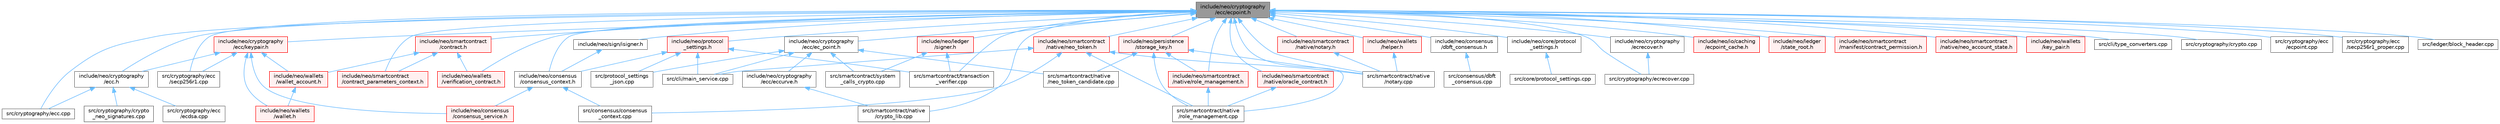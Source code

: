 digraph "include/neo/cryptography/ecc/ecpoint.h"
{
 // LATEX_PDF_SIZE
  bgcolor="transparent";
  edge [fontname=Helvetica,fontsize=10,labelfontname=Helvetica,labelfontsize=10];
  node [fontname=Helvetica,fontsize=10,shape=box,height=0.2,width=0.4];
  Node1 [id="Node000001",label="include/neo/cryptography\l/ecc/ecpoint.h",height=0.2,width=0.4,color="gray40", fillcolor="grey60", style="filled", fontcolor="black",tooltip=" "];
  Node1 -> Node2 [id="edge1_Node000001_Node000002",dir="back",color="steelblue1",style="solid",tooltip=" "];
  Node2 [id="Node000002",label="include/neo/consensus\l/consensus_context.h",height=0.2,width=0.4,color="grey40", fillcolor="white", style="filled",URL="$consensus__context_8h.html",tooltip=" "];
  Node2 -> Node3 [id="edge2_Node000002_Node000003",dir="back",color="steelblue1",style="solid",tooltip=" "];
  Node3 [id="Node000003",label="include/neo/consensus\l/consensus_service.h",height=0.2,width=0.4,color="red", fillcolor="#FFF0F0", style="filled",URL="$consensus__service_8h.html",tooltip=" "];
  Node2 -> Node17 [id="edge3_Node000002_Node000017",dir="back",color="steelblue1",style="solid",tooltip=" "];
  Node17 [id="Node000017",label="src/consensus/consensus\l_context.cpp",height=0.2,width=0.4,color="grey40", fillcolor="white", style="filled",URL="$consensus__context_8cpp.html",tooltip=" "];
  Node1 -> Node18 [id="edge4_Node000001_Node000018",dir="back",color="steelblue1",style="solid",tooltip=" "];
  Node18 [id="Node000018",label="include/neo/consensus\l/dbft_consensus.h",height=0.2,width=0.4,color="grey40", fillcolor="white", style="filled",URL="$dbft__consensus_8h.html",tooltip=" "];
  Node18 -> Node19 [id="edge5_Node000018_Node000019",dir="back",color="steelblue1",style="solid",tooltip=" "];
  Node19 [id="Node000019",label="src/consensus/dbft\l_consensus.cpp",height=0.2,width=0.4,color="grey40", fillcolor="white", style="filled",URL="$dbft__consensus_8cpp.html",tooltip=" "];
  Node1 -> Node20 [id="edge6_Node000001_Node000020",dir="back",color="steelblue1",style="solid",tooltip=" "];
  Node20 [id="Node000020",label="include/neo/core/protocol\l_settings.h",height=0.2,width=0.4,color="grey40", fillcolor="white", style="filled",URL="$core_2protocol__settings_8h.html",tooltip=" "];
  Node20 -> Node21 [id="edge7_Node000020_Node000021",dir="back",color="steelblue1",style="solid",tooltip=" "];
  Node21 [id="Node000021",label="src/core/protocol_settings.cpp",height=0.2,width=0.4,color="grey40", fillcolor="white", style="filled",URL="$core_2protocol__settings_8cpp.html",tooltip=" "];
  Node1 -> Node22 [id="edge8_Node000001_Node000022",dir="back",color="steelblue1",style="solid",tooltip=" "];
  Node22 [id="Node000022",label="include/neo/cryptography\l/ecc.h",height=0.2,width=0.4,color="grey40", fillcolor="white", style="filled",URL="$ecc_8h.html",tooltip=" "];
  Node22 -> Node23 [id="edge9_Node000022_Node000023",dir="back",color="steelblue1",style="solid",tooltip=" "];
  Node23 [id="Node000023",label="src/cryptography/crypto\l_neo_signatures.cpp",height=0.2,width=0.4,color="grey40", fillcolor="white", style="filled",URL="$crypto__neo__signatures_8cpp.html",tooltip=" "];
  Node22 -> Node24 [id="edge10_Node000022_Node000024",dir="back",color="steelblue1",style="solid",tooltip=" "];
  Node24 [id="Node000024",label="src/cryptography/ecc.cpp",height=0.2,width=0.4,color="grey40", fillcolor="white", style="filled",URL="$ecc_8cpp.html",tooltip=" "];
  Node22 -> Node25 [id="edge11_Node000022_Node000025",dir="back",color="steelblue1",style="solid",tooltip=" "];
  Node25 [id="Node000025",label="src/cryptography/ecc\l/ecdsa.cpp",height=0.2,width=0.4,color="grey40", fillcolor="white", style="filled",URL="$ecdsa_8cpp.html",tooltip=" "];
  Node1 -> Node26 [id="edge12_Node000001_Node000026",dir="back",color="steelblue1",style="solid",tooltip=" "];
  Node26 [id="Node000026",label="include/neo/cryptography\l/ecc/ec_point.h",height=0.2,width=0.4,color="grey40", fillcolor="white", style="filled",URL="$ec__point_8h.html",tooltip=" "];
  Node26 -> Node27 [id="edge13_Node000026_Node000027",dir="back",color="steelblue1",style="solid",tooltip=" "];
  Node27 [id="Node000027",label="include/neo/cryptography\l/ecc/eccurve.h",height=0.2,width=0.4,color="grey40", fillcolor="white", style="filled",URL="$eccurve_8h.html",tooltip=" "];
  Node27 -> Node28 [id="edge14_Node000027_Node000028",dir="back",color="steelblue1",style="solid",tooltip=" "];
  Node28 [id="Node000028",label="src/smartcontract/native\l/crypto_lib.cpp",height=0.2,width=0.4,color="grey40", fillcolor="white", style="filled",URL="$crypto__lib_8cpp.html",tooltip=" "];
  Node26 -> Node29 [id="edge15_Node000026_Node000029",dir="back",color="steelblue1",style="solid",tooltip=" "];
  Node29 [id="Node000029",label="src/cli/main_service.cpp",height=0.2,width=0.4,color="grey40", fillcolor="white", style="filled",URL="$main__service_8cpp.html",tooltip=" "];
  Node26 -> Node30 [id="edge16_Node000026_Node000030",dir="back",color="steelblue1",style="solid",tooltip=" "];
  Node30 [id="Node000030",label="src/protocol_settings\l_json.cpp",height=0.2,width=0.4,color="grey40", fillcolor="white", style="filled",URL="$protocol__settings__json_8cpp.html",tooltip=" "];
  Node26 -> Node31 [id="edge17_Node000026_Node000031",dir="back",color="steelblue1",style="solid",tooltip=" "];
  Node31 [id="Node000031",label="src/smartcontract/native\l/neo_token_candidate.cpp",height=0.2,width=0.4,color="grey40", fillcolor="white", style="filled",URL="$neo__token__candidate_8cpp.html",tooltip=" "];
  Node26 -> Node32 [id="edge18_Node000026_Node000032",dir="back",color="steelblue1",style="solid",tooltip=" "];
  Node32 [id="Node000032",label="src/smartcontract/system\l_calls_crypto.cpp",height=0.2,width=0.4,color="grey40", fillcolor="white", style="filled",URL="$system__calls__crypto_8cpp.html",tooltip=" "];
  Node1 -> Node33 [id="edge19_Node000001_Node000033",dir="back",color="steelblue1",style="solid",tooltip=" "];
  Node33 [id="Node000033",label="include/neo/cryptography\l/ecc/keypair.h",height=0.2,width=0.4,color="red", fillcolor="#FFF0F0", style="filled",URL="$keypair_8h.html",tooltip=" "];
  Node33 -> Node3 [id="edge20_Node000033_Node000003",dir="back",color="steelblue1",style="solid",tooltip=" "];
  Node33 -> Node22 [id="edge21_Node000033_Node000022",dir="back",color="steelblue1",style="solid",tooltip=" "];
  Node33 -> Node34 [id="edge22_Node000033_Node000034",dir="back",color="steelblue1",style="solid",tooltip=" "];
  Node34 [id="Node000034",label="include/neo/wallets\l/wallet.h",height=0.2,width=0.4,color="red", fillcolor="#FFF0F0", style="filled",URL="$wallet_8h.html",tooltip=" "];
  Node33 -> Node63 [id="edge23_Node000033_Node000063",dir="back",color="steelblue1",style="solid",tooltip=" "];
  Node63 [id="Node000063",label="include/neo/wallets\l/wallet_account.h",height=0.2,width=0.4,color="red", fillcolor="#FFF0F0", style="filled",URL="$wallet__account_8h.html",tooltip=" "];
  Node63 -> Node34 [id="edge24_Node000063_Node000034",dir="back",color="steelblue1",style="solid",tooltip=" "];
  Node33 -> Node66 [id="edge25_Node000033_Node000066",dir="back",color="steelblue1",style="solid",tooltip=" "];
  Node66 [id="Node000066",label="src/cryptography/ecc\l/secp256r1.cpp",height=0.2,width=0.4,color="grey40", fillcolor="white", style="filled",URL="$secp256r1_8cpp.html",tooltip=" "];
  Node1 -> Node68 [id="edge26_Node000001_Node000068",dir="back",color="steelblue1",style="solid",tooltip=" "];
  Node68 [id="Node000068",label="include/neo/cryptography\l/ecrecover.h",height=0.2,width=0.4,color="grey40", fillcolor="white", style="filled",URL="$ecrecover_8h.html",tooltip=" "];
  Node68 -> Node69 [id="edge27_Node000068_Node000069",dir="back",color="steelblue1",style="solid",tooltip=" "];
  Node69 [id="Node000069",label="src/cryptography/ecrecover.cpp",height=0.2,width=0.4,color="grey40", fillcolor="white", style="filled",URL="$ecrecover_8cpp.html",tooltip=" "];
  Node1 -> Node70 [id="edge28_Node000001_Node000070",dir="back",color="steelblue1",style="solid",tooltip=" "];
  Node70 [id="Node000070",label="include/neo/io/caching\l/ecpoint_cache.h",height=0.2,width=0.4,color="red", fillcolor="#FFF0F0", style="filled",URL="$ecpoint__cache_8h.html",tooltip=" "];
  Node1 -> Node72 [id="edge29_Node000001_Node000072",dir="back",color="steelblue1",style="solid",tooltip=" "];
  Node72 [id="Node000072",label="include/neo/ledger\l/signer.h",height=0.2,width=0.4,color="red", fillcolor="#FFF0F0", style="filled",URL="$signer_8h.html",tooltip=" "];
  Node72 -> Node32 [id="edge30_Node000072_Node000032",dir="back",color="steelblue1",style="solid",tooltip=" "];
  Node72 -> Node195 [id="edge31_Node000072_Node000195",dir="back",color="steelblue1",style="solid",tooltip=" "];
  Node195 [id="Node000195",label="src/smartcontract/transaction\l_verifier.cpp",height=0.2,width=0.4,color="grey40", fillcolor="white", style="filled",URL="$transaction__verifier_8cpp.html",tooltip=" "];
  Node1 -> Node250 [id="edge32_Node000001_Node000250",dir="back",color="steelblue1",style="solid",tooltip=" "];
  Node250 [id="Node000250",label="include/neo/ledger\l/state_root.h",height=0.2,width=0.4,color="red", fillcolor="#FFF0F0", style="filled",URL="$state__root_8h.html",tooltip=" "];
  Node1 -> Node252 [id="edge33_Node000001_Node000252",dir="back",color="steelblue1",style="solid",tooltip=" "];
  Node252 [id="Node000252",label="include/neo/persistence\l/storage_key.h",height=0.2,width=0.4,color="red", fillcolor="#FFF0F0", style="filled",URL="$persistence_2storage__key_8h.html",tooltip=" "];
  Node252 -> Node288 [id="edge34_Node000252_Node000288",dir="back",color="steelblue1",style="solid",tooltip=" "];
  Node288 [id="Node000288",label="include/neo/smartcontract\l/native/role_management.h",height=0.2,width=0.4,color="red", fillcolor="#FFF0F0", style="filled",URL="$role__management_8h.html",tooltip=" "];
  Node288 -> Node221 [id="edge35_Node000288_Node000221",dir="back",color="steelblue1",style="solid",tooltip=" "];
  Node221 [id="Node000221",label="src/smartcontract/native\l/role_management.cpp",height=0.2,width=0.4,color="grey40", fillcolor="white", style="filled",URL="$role__management_8cpp.html",tooltip=" "];
  Node252 -> Node31 [id="edge36_Node000252_Node000031",dir="back",color="steelblue1",style="solid",tooltip=" "];
  Node252 -> Node215 [id="edge37_Node000252_Node000215",dir="back",color="steelblue1",style="solid",tooltip=" "];
  Node215 [id="Node000215",label="src/smartcontract/native\l/notary.cpp",height=0.2,width=0.4,color="grey40", fillcolor="white", style="filled",URL="$notary_8cpp.html",tooltip=" "];
  Node252 -> Node221 [id="edge38_Node000252_Node000221",dir="back",color="steelblue1",style="solid",tooltip=" "];
  Node1 -> Node312 [id="edge39_Node000001_Node000312",dir="back",color="steelblue1",style="solid",tooltip=" "];
  Node312 [id="Node000312",label="include/neo/protocol\l_settings.h",height=0.2,width=0.4,color="red", fillcolor="#FFF0F0", style="filled",URL="$protocol__settings_8h.html",tooltip=" "];
  Node312 -> Node2 [id="edge40_Node000312_Node000002",dir="back",color="steelblue1",style="solid",tooltip=" "];
  Node312 -> Node29 [id="edge41_Node000312_Node000029",dir="back",color="steelblue1",style="solid",tooltip=" "];
  Node312 -> Node30 [id="edge42_Node000312_Node000030",dir="back",color="steelblue1",style="solid",tooltip=" "];
  Node312 -> Node195 [id="edge43_Node000312_Node000195",dir="back",color="steelblue1",style="solid",tooltip=" "];
  Node1 -> Node183 [id="edge44_Node000001_Node000183",dir="back",color="steelblue1",style="solid",tooltip=" "];
  Node183 [id="Node000183",label="include/neo/sign/isigner.h",height=0.2,width=0.4,color="grey40", fillcolor="white", style="filled",URL="$isigner_8h.html",tooltip=" "];
  Node183 -> Node2 [id="edge45_Node000183_Node000002",dir="back",color="steelblue1",style="solid",tooltip=" "];
  Node1 -> Node317 [id="edge46_Node000001_Node000317",dir="back",color="steelblue1",style="solid",tooltip=" "];
  Node317 [id="Node000317",label="include/neo/smartcontract\l/contract.h",height=0.2,width=0.4,color="red", fillcolor="#FFF0F0", style="filled",URL="$contract_8h.html",tooltip=" "];
  Node317 -> Node265 [id="edge47_Node000317_Node000265",dir="back",color="steelblue1",style="solid",tooltip=" "];
  Node265 [id="Node000265",label="include/neo/smartcontract\l/contract_parameters_context.h",height=0.2,width=0.4,color="red", fillcolor="#FFF0F0", style="filled",URL="$contract__parameters__context_8h.html",tooltip=" "];
  Node317 -> Node321 [id="edge48_Node000317_Node000321",dir="back",color="steelblue1",style="solid",tooltip=" "];
  Node321 [id="Node000321",label="include/neo/wallets\l/verification_contract.h",height=0.2,width=0.4,color="red", fillcolor="#FFF0F0", style="filled",URL="$verification__contract_8h.html",tooltip=" "];
  Node317 -> Node63 [id="edge49_Node000317_Node000063",dir="back",color="steelblue1",style="solid",tooltip=" "];
  Node1 -> Node265 [id="edge50_Node000001_Node000265",dir="back",color="steelblue1",style="solid",tooltip=" "];
  Node1 -> Node324 [id="edge51_Node000001_Node000324",dir="back",color="steelblue1",style="solid",tooltip=" "];
  Node324 [id="Node000324",label="include/neo/smartcontract\l/manifest/contract_permission.h",height=0.2,width=0.4,color="red", fillcolor="#FFF0F0", style="filled",URL="$contract__permission_8h.html",tooltip=" "];
  Node1 -> Node327 [id="edge52_Node000001_Node000327",dir="back",color="steelblue1",style="solid",tooltip=" "];
  Node327 [id="Node000327",label="include/neo/smartcontract\l/native/neo_account_state.h",height=0.2,width=0.4,color="red", fillcolor="#FFF0F0", style="filled",URL="$neo__account__state_8h.html",tooltip=" "];
  Node1 -> Node276 [id="edge53_Node000001_Node000276",dir="back",color="steelblue1",style="solid",tooltip=" "];
  Node276 [id="Node000276",label="include/neo/smartcontract\l/native/neo_token.h",height=0.2,width=0.4,color="red", fillcolor="#FFF0F0", style="filled",URL="$neo__token_8h.html",tooltip=" "];
  Node276 -> Node29 [id="edge54_Node000276_Node000029",dir="back",color="steelblue1",style="solid",tooltip=" "];
  Node276 -> Node17 [id="edge55_Node000276_Node000017",dir="back",color="steelblue1",style="solid",tooltip=" "];
  Node276 -> Node215 [id="edge56_Node000276_Node000215",dir="back",color="steelblue1",style="solid",tooltip=" "];
  Node276 -> Node221 [id="edge57_Node000276_Node000221",dir="back",color="steelblue1",style="solid",tooltip=" "];
  Node1 -> Node285 [id="edge58_Node000001_Node000285",dir="back",color="steelblue1",style="solid",tooltip=" "];
  Node285 [id="Node000285",label="include/neo/smartcontract\l/native/notary.h",height=0.2,width=0.4,color="red", fillcolor="#FFF0F0", style="filled",URL="$notary_8h.html",tooltip=" "];
  Node285 -> Node215 [id="edge59_Node000285_Node000215",dir="back",color="steelblue1",style="solid",tooltip=" "];
  Node1 -> Node286 [id="edge60_Node000001_Node000286",dir="back",color="steelblue1",style="solid",tooltip=" "];
  Node286 [id="Node000286",label="include/neo/smartcontract\l/native/oracle_contract.h",height=0.2,width=0.4,color="red", fillcolor="#FFF0F0", style="filled",URL="$oracle__contract_8h.html",tooltip=" "];
  Node286 -> Node221 [id="edge61_Node000286_Node000221",dir="back",color="steelblue1",style="solid",tooltip=" "];
  Node1 -> Node288 [id="edge62_Node000001_Node000288",dir="back",color="steelblue1",style="solid",tooltip=" "];
  Node1 -> Node329 [id="edge63_Node000001_Node000329",dir="back",color="steelblue1",style="solid",tooltip=" "];
  Node329 [id="Node000329",label="include/neo/wallets\l/helper.h",height=0.2,width=0.4,color="red", fillcolor="#FFF0F0", style="filled",URL="$helper_8h.html",tooltip=" "];
  Node329 -> Node215 [id="edge64_Node000329_Node000215",dir="back",color="steelblue1",style="solid",tooltip=" "];
  Node1 -> Node333 [id="edge65_Node000001_Node000333",dir="back",color="steelblue1",style="solid",tooltip=" "];
  Node333 [id="Node000333",label="include/neo/wallets\l/key_pair.h",height=0.2,width=0.4,color="red", fillcolor="#FFF0F0", style="filled",URL="$wallets_2key__pair_8h.html",tooltip=" "];
  Node1 -> Node321 [id="edge66_Node000001_Node000321",dir="back",color="steelblue1",style="solid",tooltip=" "];
  Node1 -> Node335 [id="edge67_Node000001_Node000335",dir="back",color="steelblue1",style="solid",tooltip=" "];
  Node335 [id="Node000335",label="src/cli/type_converters.cpp",height=0.2,width=0.4,color="grey40", fillcolor="white", style="filled",URL="$type__converters_8cpp.html",tooltip=" "];
  Node1 -> Node336 [id="edge68_Node000001_Node000336",dir="back",color="steelblue1",style="solid",tooltip=" "];
  Node336 [id="Node000336",label="src/cryptography/crypto.cpp",height=0.2,width=0.4,color="grey40", fillcolor="white", style="filled",URL="$crypto_8cpp.html",tooltip=" "];
  Node1 -> Node24 [id="edge69_Node000001_Node000024",dir="back",color="steelblue1",style="solid",tooltip=" "];
  Node1 -> Node337 [id="edge70_Node000001_Node000337",dir="back",color="steelblue1",style="solid",tooltip=" "];
  Node337 [id="Node000337",label="src/cryptography/ecc\l/ecpoint.cpp",height=0.2,width=0.4,color="grey40", fillcolor="white", style="filled",URL="$ecpoint_8cpp.html",tooltip=" "];
  Node1 -> Node66 [id="edge71_Node000001_Node000066",dir="back",color="steelblue1",style="solid",tooltip=" "];
  Node1 -> Node338 [id="edge72_Node000001_Node000338",dir="back",color="steelblue1",style="solid",tooltip=" "];
  Node338 [id="Node000338",label="src/cryptography/ecc\l/secp256r1_proper.cpp",height=0.2,width=0.4,color="grey40", fillcolor="white", style="filled",URL="$secp256r1__proper_8cpp.html",tooltip=" "];
  Node1 -> Node69 [id="edge73_Node000001_Node000069",dir="back",color="steelblue1",style="solid",tooltip=" "];
  Node1 -> Node228 [id="edge74_Node000001_Node000228",dir="back",color="steelblue1",style="solid",tooltip=" "];
  Node228 [id="Node000228",label="src/ledger/block_header.cpp",height=0.2,width=0.4,color="grey40", fillcolor="white", style="filled",URL="$block__header_8cpp.html",tooltip=" "];
  Node1 -> Node28 [id="edge75_Node000001_Node000028",dir="back",color="steelblue1",style="solid",tooltip=" "];
  Node1 -> Node215 [id="edge76_Node000001_Node000215",dir="back",color="steelblue1",style="solid",tooltip=" "];
  Node1 -> Node221 [id="edge77_Node000001_Node000221",dir="back",color="steelblue1",style="solid",tooltip=" "];
  Node1 -> Node195 [id="edge78_Node000001_Node000195",dir="back",color="steelblue1",style="solid",tooltip=" "];
}
